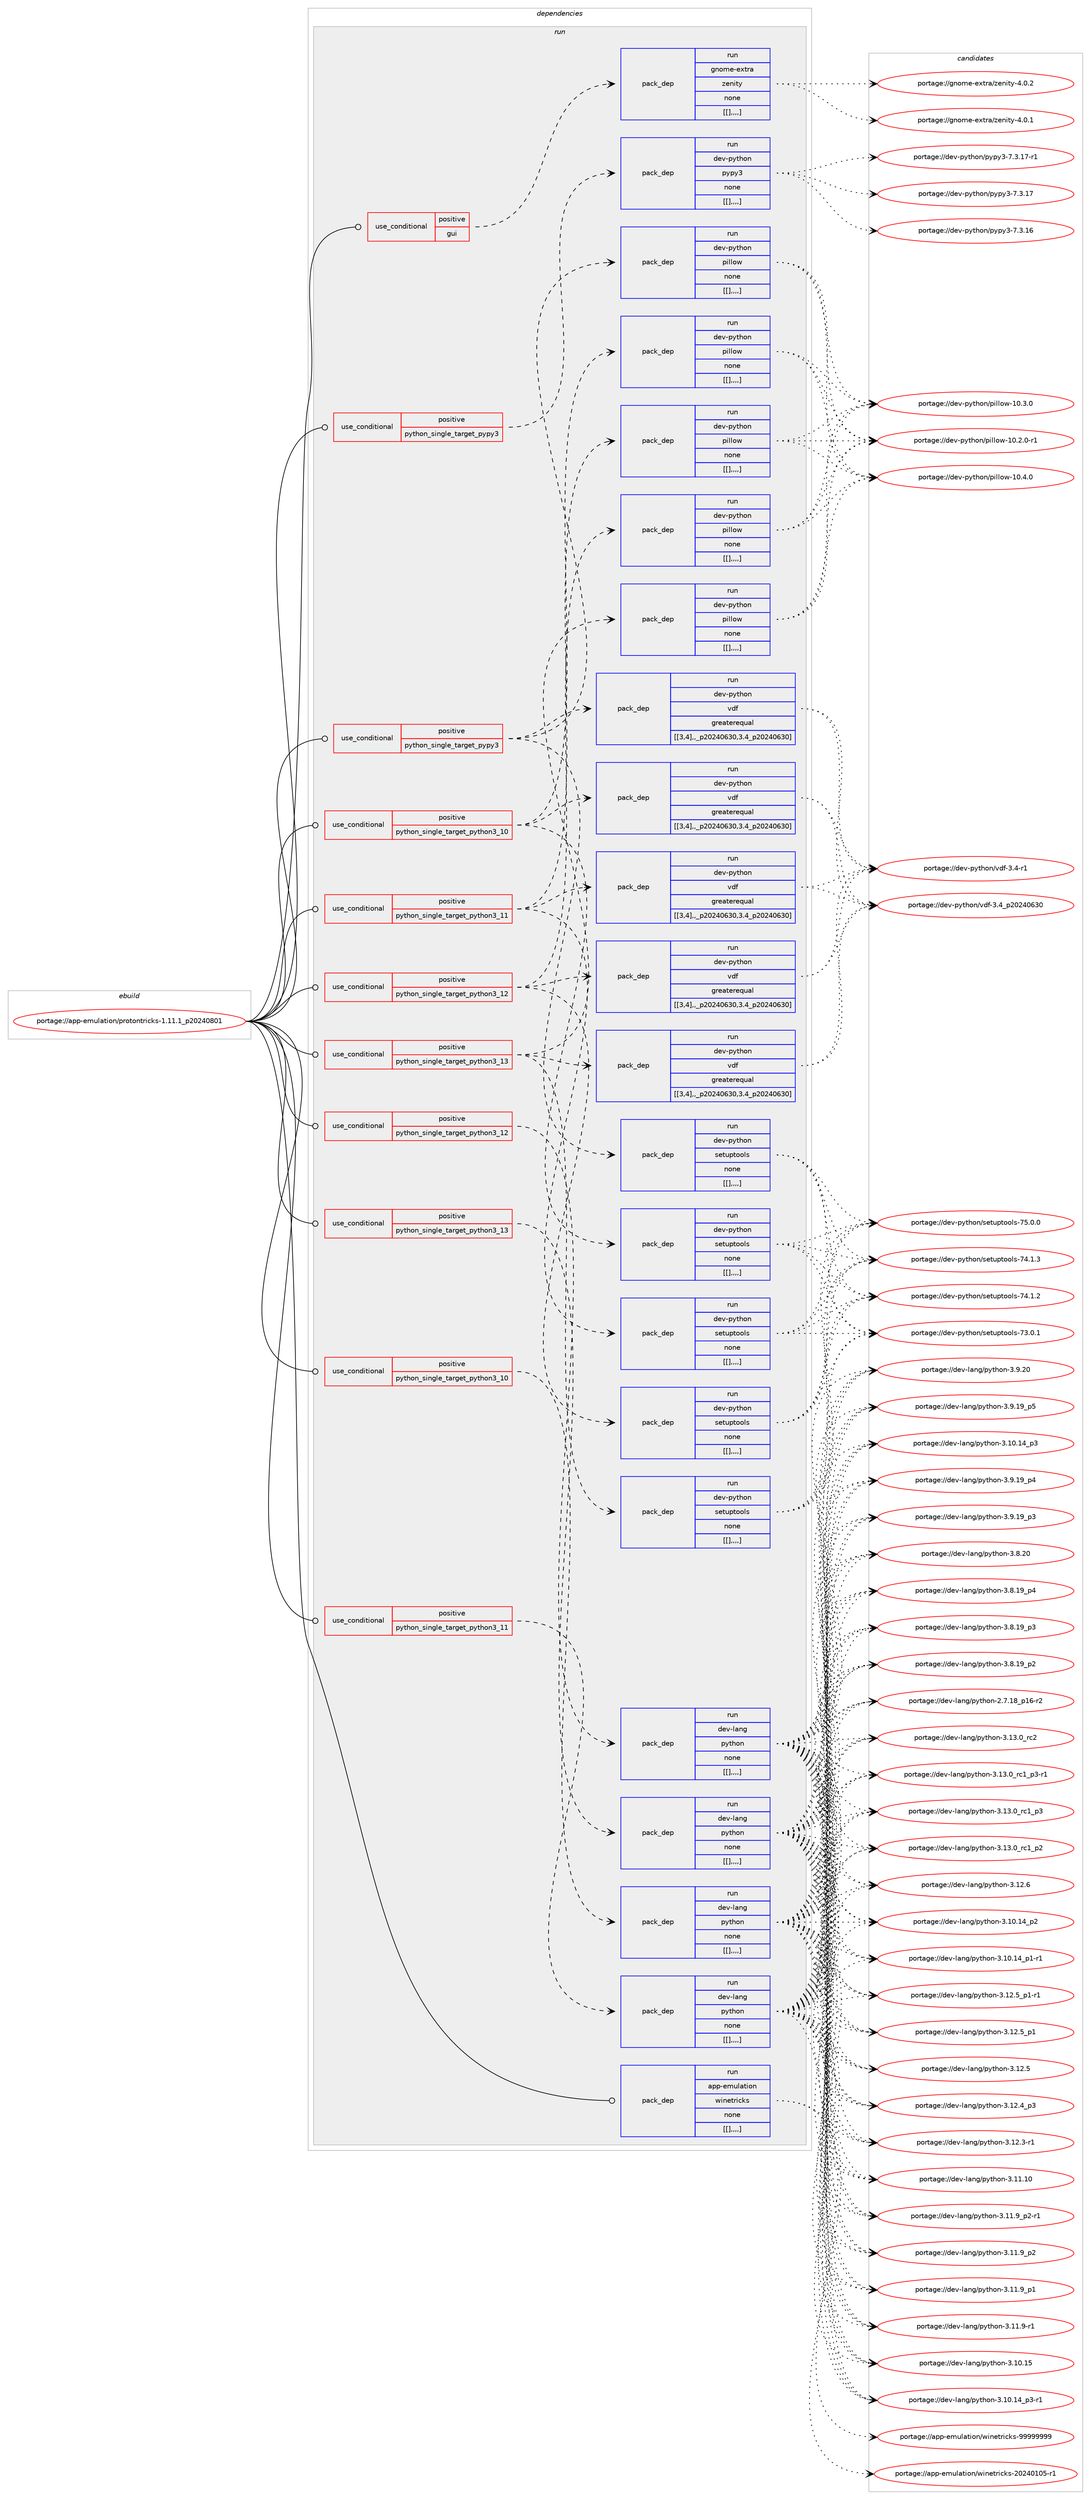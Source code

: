 digraph prolog {

# *************
# Graph options
# *************

newrank=true;
concentrate=true;
compound=true;
graph [rankdir=LR,fontname=Helvetica,fontsize=10,ranksep=1.5];#, ranksep=2.5, nodesep=0.2];
edge  [arrowhead=vee];
node  [fontname=Helvetica,fontsize=10];

# **********
# The ebuild
# **********

subgraph cluster_leftcol {
color=gray;
label=<<i>ebuild</i>>;
id [label="portage://app-emulation/protontricks-1.11.1_p20240801", color=red, width=4, href="../app-emulation/protontricks-1.11.1_p20240801.svg"];
}

# ****************
# The dependencies
# ****************

subgraph cluster_midcol {
color=gray;
label=<<i>dependencies</i>>;
subgraph cluster_compile {
fillcolor="#eeeeee";
style=filled;
label=<<i>compile</i>>;
}
subgraph cluster_compileandrun {
fillcolor="#eeeeee";
style=filled;
label=<<i>compile and run</i>>;
}
subgraph cluster_run {
fillcolor="#eeeeee";
style=filled;
label=<<i>run</i>>;
subgraph cond7415 {
dependency27320 [label=<<TABLE BORDER="0" CELLBORDER="1" CELLSPACING="0" CELLPADDING="4"><TR><TD ROWSPAN="3" CELLPADDING="10">use_conditional</TD></TR><TR><TD>positive</TD></TR><TR><TD>gui</TD></TR></TABLE>>, shape=none, color=red];
subgraph pack19699 {
dependency27321 [label=<<TABLE BORDER="0" CELLBORDER="1" CELLSPACING="0" CELLPADDING="4" WIDTH="220"><TR><TD ROWSPAN="6" CELLPADDING="30">pack_dep</TD></TR><TR><TD WIDTH="110">run</TD></TR><TR><TD>gnome-extra</TD></TR><TR><TD>zenity</TD></TR><TR><TD>none</TD></TR><TR><TD>[[],,,,]</TD></TR></TABLE>>, shape=none, color=blue];
}
dependency27320:e -> dependency27321:w [weight=20,style="dashed",arrowhead="vee"];
}
id:e -> dependency27320:w [weight=20,style="solid",arrowhead="odot"];
subgraph cond7416 {
dependency27322 [label=<<TABLE BORDER="0" CELLBORDER="1" CELLSPACING="0" CELLPADDING="4"><TR><TD ROWSPAN="3" CELLPADDING="10">use_conditional</TD></TR><TR><TD>positive</TD></TR><TR><TD>python_single_target_pypy3</TD></TR></TABLE>>, shape=none, color=red];
subgraph pack19700 {
dependency27323 [label=<<TABLE BORDER="0" CELLBORDER="1" CELLSPACING="0" CELLPADDING="4" WIDTH="220"><TR><TD ROWSPAN="6" CELLPADDING="30">pack_dep</TD></TR><TR><TD WIDTH="110">run</TD></TR><TR><TD>dev-python</TD></TR><TR><TD>pillow</TD></TR><TR><TD>none</TD></TR><TR><TD>[[],,,,]</TD></TR></TABLE>>, shape=none, color=blue];
}
dependency27322:e -> dependency27323:w [weight=20,style="dashed",arrowhead="vee"];
subgraph pack19701 {
dependency27324 [label=<<TABLE BORDER="0" CELLBORDER="1" CELLSPACING="0" CELLPADDING="4" WIDTH="220"><TR><TD ROWSPAN="6" CELLPADDING="30">pack_dep</TD></TR><TR><TD WIDTH="110">run</TD></TR><TR><TD>dev-python</TD></TR><TR><TD>setuptools</TD></TR><TR><TD>none</TD></TR><TR><TD>[[],,,,]</TD></TR></TABLE>>, shape=none, color=blue];
}
dependency27322:e -> dependency27324:w [weight=20,style="dashed",arrowhead="vee"];
subgraph pack19702 {
dependency27325 [label=<<TABLE BORDER="0" CELLBORDER="1" CELLSPACING="0" CELLPADDING="4" WIDTH="220"><TR><TD ROWSPAN="6" CELLPADDING="30">pack_dep</TD></TR><TR><TD WIDTH="110">run</TD></TR><TR><TD>dev-python</TD></TR><TR><TD>vdf</TD></TR><TR><TD>greaterequal</TD></TR><TR><TD>[[3,4],,_p20240630,3.4_p20240630]</TD></TR></TABLE>>, shape=none, color=blue];
}
dependency27322:e -> dependency27325:w [weight=20,style="dashed",arrowhead="vee"];
}
id:e -> dependency27322:w [weight=20,style="solid",arrowhead="odot"];
subgraph cond7417 {
dependency27326 [label=<<TABLE BORDER="0" CELLBORDER="1" CELLSPACING="0" CELLPADDING="4"><TR><TD ROWSPAN="3" CELLPADDING="10">use_conditional</TD></TR><TR><TD>positive</TD></TR><TR><TD>python_single_target_pypy3</TD></TR></TABLE>>, shape=none, color=red];
subgraph pack19703 {
dependency27327 [label=<<TABLE BORDER="0" CELLBORDER="1" CELLSPACING="0" CELLPADDING="4" WIDTH="220"><TR><TD ROWSPAN="6" CELLPADDING="30">pack_dep</TD></TR><TR><TD WIDTH="110">run</TD></TR><TR><TD>dev-python</TD></TR><TR><TD>pypy3</TD></TR><TR><TD>none</TD></TR><TR><TD>[[],,,,]</TD></TR></TABLE>>, shape=none, color=blue];
}
dependency27326:e -> dependency27327:w [weight=20,style="dashed",arrowhead="vee"];
}
id:e -> dependency27326:w [weight=20,style="solid",arrowhead="odot"];
subgraph cond7418 {
dependency27328 [label=<<TABLE BORDER="0" CELLBORDER="1" CELLSPACING="0" CELLPADDING="4"><TR><TD ROWSPAN="3" CELLPADDING="10">use_conditional</TD></TR><TR><TD>positive</TD></TR><TR><TD>python_single_target_python3_10</TD></TR></TABLE>>, shape=none, color=red];
subgraph pack19704 {
dependency27329 [label=<<TABLE BORDER="0" CELLBORDER="1" CELLSPACING="0" CELLPADDING="4" WIDTH="220"><TR><TD ROWSPAN="6" CELLPADDING="30">pack_dep</TD></TR><TR><TD WIDTH="110">run</TD></TR><TR><TD>dev-lang</TD></TR><TR><TD>python</TD></TR><TR><TD>none</TD></TR><TR><TD>[[],,,,]</TD></TR></TABLE>>, shape=none, color=blue];
}
dependency27328:e -> dependency27329:w [weight=20,style="dashed",arrowhead="vee"];
}
id:e -> dependency27328:w [weight=20,style="solid",arrowhead="odot"];
subgraph cond7419 {
dependency27330 [label=<<TABLE BORDER="0" CELLBORDER="1" CELLSPACING="0" CELLPADDING="4"><TR><TD ROWSPAN="3" CELLPADDING="10">use_conditional</TD></TR><TR><TD>positive</TD></TR><TR><TD>python_single_target_python3_10</TD></TR></TABLE>>, shape=none, color=red];
subgraph pack19705 {
dependency27331 [label=<<TABLE BORDER="0" CELLBORDER="1" CELLSPACING="0" CELLPADDING="4" WIDTH="220"><TR><TD ROWSPAN="6" CELLPADDING="30">pack_dep</TD></TR><TR><TD WIDTH="110">run</TD></TR><TR><TD>dev-python</TD></TR><TR><TD>pillow</TD></TR><TR><TD>none</TD></TR><TR><TD>[[],,,,]</TD></TR></TABLE>>, shape=none, color=blue];
}
dependency27330:e -> dependency27331:w [weight=20,style="dashed",arrowhead="vee"];
subgraph pack19706 {
dependency27332 [label=<<TABLE BORDER="0" CELLBORDER="1" CELLSPACING="0" CELLPADDING="4" WIDTH="220"><TR><TD ROWSPAN="6" CELLPADDING="30">pack_dep</TD></TR><TR><TD WIDTH="110">run</TD></TR><TR><TD>dev-python</TD></TR><TR><TD>setuptools</TD></TR><TR><TD>none</TD></TR><TR><TD>[[],,,,]</TD></TR></TABLE>>, shape=none, color=blue];
}
dependency27330:e -> dependency27332:w [weight=20,style="dashed",arrowhead="vee"];
subgraph pack19707 {
dependency27333 [label=<<TABLE BORDER="0" CELLBORDER="1" CELLSPACING="0" CELLPADDING="4" WIDTH="220"><TR><TD ROWSPAN="6" CELLPADDING="30">pack_dep</TD></TR><TR><TD WIDTH="110">run</TD></TR><TR><TD>dev-python</TD></TR><TR><TD>vdf</TD></TR><TR><TD>greaterequal</TD></TR><TR><TD>[[3,4],,_p20240630,3.4_p20240630]</TD></TR></TABLE>>, shape=none, color=blue];
}
dependency27330:e -> dependency27333:w [weight=20,style="dashed",arrowhead="vee"];
}
id:e -> dependency27330:w [weight=20,style="solid",arrowhead="odot"];
subgraph cond7420 {
dependency27334 [label=<<TABLE BORDER="0" CELLBORDER="1" CELLSPACING="0" CELLPADDING="4"><TR><TD ROWSPAN="3" CELLPADDING="10">use_conditional</TD></TR><TR><TD>positive</TD></TR><TR><TD>python_single_target_python3_11</TD></TR></TABLE>>, shape=none, color=red];
subgraph pack19708 {
dependency27335 [label=<<TABLE BORDER="0" CELLBORDER="1" CELLSPACING="0" CELLPADDING="4" WIDTH="220"><TR><TD ROWSPAN="6" CELLPADDING="30">pack_dep</TD></TR><TR><TD WIDTH="110">run</TD></TR><TR><TD>dev-lang</TD></TR><TR><TD>python</TD></TR><TR><TD>none</TD></TR><TR><TD>[[],,,,]</TD></TR></TABLE>>, shape=none, color=blue];
}
dependency27334:e -> dependency27335:w [weight=20,style="dashed",arrowhead="vee"];
}
id:e -> dependency27334:w [weight=20,style="solid",arrowhead="odot"];
subgraph cond7421 {
dependency27336 [label=<<TABLE BORDER="0" CELLBORDER="1" CELLSPACING="0" CELLPADDING="4"><TR><TD ROWSPAN="3" CELLPADDING="10">use_conditional</TD></TR><TR><TD>positive</TD></TR><TR><TD>python_single_target_python3_11</TD></TR></TABLE>>, shape=none, color=red];
subgraph pack19709 {
dependency27337 [label=<<TABLE BORDER="0" CELLBORDER="1" CELLSPACING="0" CELLPADDING="4" WIDTH="220"><TR><TD ROWSPAN="6" CELLPADDING="30">pack_dep</TD></TR><TR><TD WIDTH="110">run</TD></TR><TR><TD>dev-python</TD></TR><TR><TD>pillow</TD></TR><TR><TD>none</TD></TR><TR><TD>[[],,,,]</TD></TR></TABLE>>, shape=none, color=blue];
}
dependency27336:e -> dependency27337:w [weight=20,style="dashed",arrowhead="vee"];
subgraph pack19710 {
dependency27338 [label=<<TABLE BORDER="0" CELLBORDER="1" CELLSPACING="0" CELLPADDING="4" WIDTH="220"><TR><TD ROWSPAN="6" CELLPADDING="30">pack_dep</TD></TR><TR><TD WIDTH="110">run</TD></TR><TR><TD>dev-python</TD></TR><TR><TD>setuptools</TD></TR><TR><TD>none</TD></TR><TR><TD>[[],,,,]</TD></TR></TABLE>>, shape=none, color=blue];
}
dependency27336:e -> dependency27338:w [weight=20,style="dashed",arrowhead="vee"];
subgraph pack19711 {
dependency27339 [label=<<TABLE BORDER="0" CELLBORDER="1" CELLSPACING="0" CELLPADDING="4" WIDTH="220"><TR><TD ROWSPAN="6" CELLPADDING="30">pack_dep</TD></TR><TR><TD WIDTH="110">run</TD></TR><TR><TD>dev-python</TD></TR><TR><TD>vdf</TD></TR><TR><TD>greaterequal</TD></TR><TR><TD>[[3,4],,_p20240630,3.4_p20240630]</TD></TR></TABLE>>, shape=none, color=blue];
}
dependency27336:e -> dependency27339:w [weight=20,style="dashed",arrowhead="vee"];
}
id:e -> dependency27336:w [weight=20,style="solid",arrowhead="odot"];
subgraph cond7422 {
dependency27340 [label=<<TABLE BORDER="0" CELLBORDER="1" CELLSPACING="0" CELLPADDING="4"><TR><TD ROWSPAN="3" CELLPADDING="10">use_conditional</TD></TR><TR><TD>positive</TD></TR><TR><TD>python_single_target_python3_12</TD></TR></TABLE>>, shape=none, color=red];
subgraph pack19712 {
dependency27341 [label=<<TABLE BORDER="0" CELLBORDER="1" CELLSPACING="0" CELLPADDING="4" WIDTH="220"><TR><TD ROWSPAN="6" CELLPADDING="30">pack_dep</TD></TR><TR><TD WIDTH="110">run</TD></TR><TR><TD>dev-lang</TD></TR><TR><TD>python</TD></TR><TR><TD>none</TD></TR><TR><TD>[[],,,,]</TD></TR></TABLE>>, shape=none, color=blue];
}
dependency27340:e -> dependency27341:w [weight=20,style="dashed",arrowhead="vee"];
}
id:e -> dependency27340:w [weight=20,style="solid",arrowhead="odot"];
subgraph cond7423 {
dependency27342 [label=<<TABLE BORDER="0" CELLBORDER="1" CELLSPACING="0" CELLPADDING="4"><TR><TD ROWSPAN="3" CELLPADDING="10">use_conditional</TD></TR><TR><TD>positive</TD></TR><TR><TD>python_single_target_python3_12</TD></TR></TABLE>>, shape=none, color=red];
subgraph pack19713 {
dependency27343 [label=<<TABLE BORDER="0" CELLBORDER="1" CELLSPACING="0" CELLPADDING="4" WIDTH="220"><TR><TD ROWSPAN="6" CELLPADDING="30">pack_dep</TD></TR><TR><TD WIDTH="110">run</TD></TR><TR><TD>dev-python</TD></TR><TR><TD>pillow</TD></TR><TR><TD>none</TD></TR><TR><TD>[[],,,,]</TD></TR></TABLE>>, shape=none, color=blue];
}
dependency27342:e -> dependency27343:w [weight=20,style="dashed",arrowhead="vee"];
subgraph pack19714 {
dependency27344 [label=<<TABLE BORDER="0" CELLBORDER="1" CELLSPACING="0" CELLPADDING="4" WIDTH="220"><TR><TD ROWSPAN="6" CELLPADDING="30">pack_dep</TD></TR><TR><TD WIDTH="110">run</TD></TR><TR><TD>dev-python</TD></TR><TR><TD>setuptools</TD></TR><TR><TD>none</TD></TR><TR><TD>[[],,,,]</TD></TR></TABLE>>, shape=none, color=blue];
}
dependency27342:e -> dependency27344:w [weight=20,style="dashed",arrowhead="vee"];
subgraph pack19715 {
dependency27345 [label=<<TABLE BORDER="0" CELLBORDER="1" CELLSPACING="0" CELLPADDING="4" WIDTH="220"><TR><TD ROWSPAN="6" CELLPADDING="30">pack_dep</TD></TR><TR><TD WIDTH="110">run</TD></TR><TR><TD>dev-python</TD></TR><TR><TD>vdf</TD></TR><TR><TD>greaterequal</TD></TR><TR><TD>[[3,4],,_p20240630,3.4_p20240630]</TD></TR></TABLE>>, shape=none, color=blue];
}
dependency27342:e -> dependency27345:w [weight=20,style="dashed",arrowhead="vee"];
}
id:e -> dependency27342:w [weight=20,style="solid",arrowhead="odot"];
subgraph cond7424 {
dependency27346 [label=<<TABLE BORDER="0" CELLBORDER="1" CELLSPACING="0" CELLPADDING="4"><TR><TD ROWSPAN="3" CELLPADDING="10">use_conditional</TD></TR><TR><TD>positive</TD></TR><TR><TD>python_single_target_python3_13</TD></TR></TABLE>>, shape=none, color=red];
subgraph pack19716 {
dependency27347 [label=<<TABLE BORDER="0" CELLBORDER="1" CELLSPACING="0" CELLPADDING="4" WIDTH="220"><TR><TD ROWSPAN="6" CELLPADDING="30">pack_dep</TD></TR><TR><TD WIDTH="110">run</TD></TR><TR><TD>dev-lang</TD></TR><TR><TD>python</TD></TR><TR><TD>none</TD></TR><TR><TD>[[],,,,]</TD></TR></TABLE>>, shape=none, color=blue];
}
dependency27346:e -> dependency27347:w [weight=20,style="dashed",arrowhead="vee"];
}
id:e -> dependency27346:w [weight=20,style="solid",arrowhead="odot"];
subgraph cond7425 {
dependency27348 [label=<<TABLE BORDER="0" CELLBORDER="1" CELLSPACING="0" CELLPADDING="4"><TR><TD ROWSPAN="3" CELLPADDING="10">use_conditional</TD></TR><TR><TD>positive</TD></TR><TR><TD>python_single_target_python3_13</TD></TR></TABLE>>, shape=none, color=red];
subgraph pack19717 {
dependency27349 [label=<<TABLE BORDER="0" CELLBORDER="1" CELLSPACING="0" CELLPADDING="4" WIDTH="220"><TR><TD ROWSPAN="6" CELLPADDING="30">pack_dep</TD></TR><TR><TD WIDTH="110">run</TD></TR><TR><TD>dev-python</TD></TR><TR><TD>pillow</TD></TR><TR><TD>none</TD></TR><TR><TD>[[],,,,]</TD></TR></TABLE>>, shape=none, color=blue];
}
dependency27348:e -> dependency27349:w [weight=20,style="dashed",arrowhead="vee"];
subgraph pack19718 {
dependency27350 [label=<<TABLE BORDER="0" CELLBORDER="1" CELLSPACING="0" CELLPADDING="4" WIDTH="220"><TR><TD ROWSPAN="6" CELLPADDING="30">pack_dep</TD></TR><TR><TD WIDTH="110">run</TD></TR><TR><TD>dev-python</TD></TR><TR><TD>setuptools</TD></TR><TR><TD>none</TD></TR><TR><TD>[[],,,,]</TD></TR></TABLE>>, shape=none, color=blue];
}
dependency27348:e -> dependency27350:w [weight=20,style="dashed",arrowhead="vee"];
subgraph pack19719 {
dependency27351 [label=<<TABLE BORDER="0" CELLBORDER="1" CELLSPACING="0" CELLPADDING="4" WIDTH="220"><TR><TD ROWSPAN="6" CELLPADDING="30">pack_dep</TD></TR><TR><TD WIDTH="110">run</TD></TR><TR><TD>dev-python</TD></TR><TR><TD>vdf</TD></TR><TR><TD>greaterequal</TD></TR><TR><TD>[[3,4],,_p20240630,3.4_p20240630]</TD></TR></TABLE>>, shape=none, color=blue];
}
dependency27348:e -> dependency27351:w [weight=20,style="dashed",arrowhead="vee"];
}
id:e -> dependency27348:w [weight=20,style="solid",arrowhead="odot"];
subgraph pack19720 {
dependency27352 [label=<<TABLE BORDER="0" CELLBORDER="1" CELLSPACING="0" CELLPADDING="4" WIDTH="220"><TR><TD ROWSPAN="6" CELLPADDING="30">pack_dep</TD></TR><TR><TD WIDTH="110">run</TD></TR><TR><TD>app-emulation</TD></TR><TR><TD>winetricks</TD></TR><TR><TD>none</TD></TR><TR><TD>[[],,,,]</TD></TR></TABLE>>, shape=none, color=blue];
}
id:e -> dependency27352:w [weight=20,style="solid",arrowhead="odot"];
}
}

# **************
# The candidates
# **************

subgraph cluster_choices {
rank=same;
color=gray;
label=<<i>candidates</i>>;

subgraph choice19699 {
color=black;
nodesep=1;
choice103110111109101451011201161149747122101110105116121455246484650 [label="portage://gnome-extra/zenity-4.0.2", color=red, width=4,href="../gnome-extra/zenity-4.0.2.svg"];
choice103110111109101451011201161149747122101110105116121455246484649 [label="portage://gnome-extra/zenity-4.0.1", color=red, width=4,href="../gnome-extra/zenity-4.0.1.svg"];
dependency27321:e -> choice103110111109101451011201161149747122101110105116121455246484650:w [style=dotted,weight="100"];
dependency27321:e -> choice103110111109101451011201161149747122101110105116121455246484649:w [style=dotted,weight="100"];
}
subgraph choice19700 {
color=black;
nodesep=1;
choice100101118451121211161041111104711210510810811111945494846524648 [label="portage://dev-python/pillow-10.4.0", color=red, width=4,href="../dev-python/pillow-10.4.0.svg"];
choice100101118451121211161041111104711210510810811111945494846514648 [label="portage://dev-python/pillow-10.3.0", color=red, width=4,href="../dev-python/pillow-10.3.0.svg"];
choice1001011184511212111610411111047112105108108111119454948465046484511449 [label="portage://dev-python/pillow-10.2.0-r1", color=red, width=4,href="../dev-python/pillow-10.2.0-r1.svg"];
dependency27323:e -> choice100101118451121211161041111104711210510810811111945494846524648:w [style=dotted,weight="100"];
dependency27323:e -> choice100101118451121211161041111104711210510810811111945494846514648:w [style=dotted,weight="100"];
dependency27323:e -> choice1001011184511212111610411111047112105108108111119454948465046484511449:w [style=dotted,weight="100"];
}
subgraph choice19701 {
color=black;
nodesep=1;
choice100101118451121211161041111104711510111611711211611111110811545555346484648 [label="portage://dev-python/setuptools-75.0.0", color=red, width=4,href="../dev-python/setuptools-75.0.0.svg"];
choice100101118451121211161041111104711510111611711211611111110811545555246494651 [label="portage://dev-python/setuptools-74.1.3", color=red, width=4,href="../dev-python/setuptools-74.1.3.svg"];
choice100101118451121211161041111104711510111611711211611111110811545555246494650 [label="portage://dev-python/setuptools-74.1.2", color=red, width=4,href="../dev-python/setuptools-74.1.2.svg"];
choice100101118451121211161041111104711510111611711211611111110811545555146484649 [label="portage://dev-python/setuptools-73.0.1", color=red, width=4,href="../dev-python/setuptools-73.0.1.svg"];
dependency27324:e -> choice100101118451121211161041111104711510111611711211611111110811545555346484648:w [style=dotted,weight="100"];
dependency27324:e -> choice100101118451121211161041111104711510111611711211611111110811545555246494651:w [style=dotted,weight="100"];
dependency27324:e -> choice100101118451121211161041111104711510111611711211611111110811545555246494650:w [style=dotted,weight="100"];
dependency27324:e -> choice100101118451121211161041111104711510111611711211611111110811545555146484649:w [style=dotted,weight="100"];
}
subgraph choice19702 {
color=black;
nodesep=1;
choice100101118451121211161041111104711810010245514652951125048505248545148 [label="portage://dev-python/vdf-3.4_p20240630", color=red, width=4,href="../dev-python/vdf-3.4_p20240630.svg"];
choice1001011184511212111610411111047118100102455146524511449 [label="portage://dev-python/vdf-3.4-r1", color=red, width=4,href="../dev-python/vdf-3.4-r1.svg"];
dependency27325:e -> choice100101118451121211161041111104711810010245514652951125048505248545148:w [style=dotted,weight="100"];
dependency27325:e -> choice1001011184511212111610411111047118100102455146524511449:w [style=dotted,weight="100"];
}
subgraph choice19703 {
color=black;
nodesep=1;
choice100101118451121211161041111104711212111212151455546514649554511449 [label="portage://dev-python/pypy3-7.3.17-r1", color=red, width=4,href="../dev-python/pypy3-7.3.17-r1.svg"];
choice10010111845112121116104111110471121211121215145554651464955 [label="portage://dev-python/pypy3-7.3.17", color=red, width=4,href="../dev-python/pypy3-7.3.17.svg"];
choice10010111845112121116104111110471121211121215145554651464954 [label="portage://dev-python/pypy3-7.3.16", color=red, width=4,href="../dev-python/pypy3-7.3.16.svg"];
dependency27327:e -> choice100101118451121211161041111104711212111212151455546514649554511449:w [style=dotted,weight="100"];
dependency27327:e -> choice10010111845112121116104111110471121211121215145554651464955:w [style=dotted,weight="100"];
dependency27327:e -> choice10010111845112121116104111110471121211121215145554651464954:w [style=dotted,weight="100"];
}
subgraph choice19704 {
color=black;
nodesep=1;
choice10010111845108971101034711212111610411111045514649514648951149950 [label="portage://dev-lang/python-3.13.0_rc2", color=red, width=4,href="../dev-lang/python-3.13.0_rc2.svg"];
choice1001011184510897110103471121211161041111104551464951464895114994995112514511449 [label="portage://dev-lang/python-3.13.0_rc1_p3-r1", color=red, width=4,href="../dev-lang/python-3.13.0_rc1_p3-r1.svg"];
choice100101118451089711010347112121116104111110455146495146489511499499511251 [label="portage://dev-lang/python-3.13.0_rc1_p3", color=red, width=4,href="../dev-lang/python-3.13.0_rc1_p3.svg"];
choice100101118451089711010347112121116104111110455146495146489511499499511250 [label="portage://dev-lang/python-3.13.0_rc1_p2", color=red, width=4,href="../dev-lang/python-3.13.0_rc1_p2.svg"];
choice10010111845108971101034711212111610411111045514649504654 [label="portage://dev-lang/python-3.12.6", color=red, width=4,href="../dev-lang/python-3.12.6.svg"];
choice1001011184510897110103471121211161041111104551464950465395112494511449 [label="portage://dev-lang/python-3.12.5_p1-r1", color=red, width=4,href="../dev-lang/python-3.12.5_p1-r1.svg"];
choice100101118451089711010347112121116104111110455146495046539511249 [label="portage://dev-lang/python-3.12.5_p1", color=red, width=4,href="../dev-lang/python-3.12.5_p1.svg"];
choice10010111845108971101034711212111610411111045514649504653 [label="portage://dev-lang/python-3.12.5", color=red, width=4,href="../dev-lang/python-3.12.5.svg"];
choice100101118451089711010347112121116104111110455146495046529511251 [label="portage://dev-lang/python-3.12.4_p3", color=red, width=4,href="../dev-lang/python-3.12.4_p3.svg"];
choice100101118451089711010347112121116104111110455146495046514511449 [label="portage://dev-lang/python-3.12.3-r1", color=red, width=4,href="../dev-lang/python-3.12.3-r1.svg"];
choice1001011184510897110103471121211161041111104551464949464948 [label="portage://dev-lang/python-3.11.10", color=red, width=4,href="../dev-lang/python-3.11.10.svg"];
choice1001011184510897110103471121211161041111104551464949465795112504511449 [label="portage://dev-lang/python-3.11.9_p2-r1", color=red, width=4,href="../dev-lang/python-3.11.9_p2-r1.svg"];
choice100101118451089711010347112121116104111110455146494946579511250 [label="portage://dev-lang/python-3.11.9_p2", color=red, width=4,href="../dev-lang/python-3.11.9_p2.svg"];
choice100101118451089711010347112121116104111110455146494946579511249 [label="portage://dev-lang/python-3.11.9_p1", color=red, width=4,href="../dev-lang/python-3.11.9_p1.svg"];
choice100101118451089711010347112121116104111110455146494946574511449 [label="portage://dev-lang/python-3.11.9-r1", color=red, width=4,href="../dev-lang/python-3.11.9-r1.svg"];
choice1001011184510897110103471121211161041111104551464948464953 [label="portage://dev-lang/python-3.10.15", color=red, width=4,href="../dev-lang/python-3.10.15.svg"];
choice100101118451089711010347112121116104111110455146494846495295112514511449 [label="portage://dev-lang/python-3.10.14_p3-r1", color=red, width=4,href="../dev-lang/python-3.10.14_p3-r1.svg"];
choice10010111845108971101034711212111610411111045514649484649529511251 [label="portage://dev-lang/python-3.10.14_p3", color=red, width=4,href="../dev-lang/python-3.10.14_p3.svg"];
choice10010111845108971101034711212111610411111045514649484649529511250 [label="portage://dev-lang/python-3.10.14_p2", color=red, width=4,href="../dev-lang/python-3.10.14_p2.svg"];
choice100101118451089711010347112121116104111110455146494846495295112494511449 [label="portage://dev-lang/python-3.10.14_p1-r1", color=red, width=4,href="../dev-lang/python-3.10.14_p1-r1.svg"];
choice10010111845108971101034711212111610411111045514657465048 [label="portage://dev-lang/python-3.9.20", color=red, width=4,href="../dev-lang/python-3.9.20.svg"];
choice100101118451089711010347112121116104111110455146574649579511253 [label="portage://dev-lang/python-3.9.19_p5", color=red, width=4,href="../dev-lang/python-3.9.19_p5.svg"];
choice100101118451089711010347112121116104111110455146574649579511252 [label="portage://dev-lang/python-3.9.19_p4", color=red, width=4,href="../dev-lang/python-3.9.19_p4.svg"];
choice100101118451089711010347112121116104111110455146574649579511251 [label="portage://dev-lang/python-3.9.19_p3", color=red, width=4,href="../dev-lang/python-3.9.19_p3.svg"];
choice10010111845108971101034711212111610411111045514656465048 [label="portage://dev-lang/python-3.8.20", color=red, width=4,href="../dev-lang/python-3.8.20.svg"];
choice100101118451089711010347112121116104111110455146564649579511252 [label="portage://dev-lang/python-3.8.19_p4", color=red, width=4,href="../dev-lang/python-3.8.19_p4.svg"];
choice100101118451089711010347112121116104111110455146564649579511251 [label="portage://dev-lang/python-3.8.19_p3", color=red, width=4,href="../dev-lang/python-3.8.19_p3.svg"];
choice100101118451089711010347112121116104111110455146564649579511250 [label="portage://dev-lang/python-3.8.19_p2", color=red, width=4,href="../dev-lang/python-3.8.19_p2.svg"];
choice100101118451089711010347112121116104111110455046554649569511249544511450 [label="portage://dev-lang/python-2.7.18_p16-r2", color=red, width=4,href="../dev-lang/python-2.7.18_p16-r2.svg"];
dependency27329:e -> choice10010111845108971101034711212111610411111045514649514648951149950:w [style=dotted,weight="100"];
dependency27329:e -> choice1001011184510897110103471121211161041111104551464951464895114994995112514511449:w [style=dotted,weight="100"];
dependency27329:e -> choice100101118451089711010347112121116104111110455146495146489511499499511251:w [style=dotted,weight="100"];
dependency27329:e -> choice100101118451089711010347112121116104111110455146495146489511499499511250:w [style=dotted,weight="100"];
dependency27329:e -> choice10010111845108971101034711212111610411111045514649504654:w [style=dotted,weight="100"];
dependency27329:e -> choice1001011184510897110103471121211161041111104551464950465395112494511449:w [style=dotted,weight="100"];
dependency27329:e -> choice100101118451089711010347112121116104111110455146495046539511249:w [style=dotted,weight="100"];
dependency27329:e -> choice10010111845108971101034711212111610411111045514649504653:w [style=dotted,weight="100"];
dependency27329:e -> choice100101118451089711010347112121116104111110455146495046529511251:w [style=dotted,weight="100"];
dependency27329:e -> choice100101118451089711010347112121116104111110455146495046514511449:w [style=dotted,weight="100"];
dependency27329:e -> choice1001011184510897110103471121211161041111104551464949464948:w [style=dotted,weight="100"];
dependency27329:e -> choice1001011184510897110103471121211161041111104551464949465795112504511449:w [style=dotted,weight="100"];
dependency27329:e -> choice100101118451089711010347112121116104111110455146494946579511250:w [style=dotted,weight="100"];
dependency27329:e -> choice100101118451089711010347112121116104111110455146494946579511249:w [style=dotted,weight="100"];
dependency27329:e -> choice100101118451089711010347112121116104111110455146494946574511449:w [style=dotted,weight="100"];
dependency27329:e -> choice1001011184510897110103471121211161041111104551464948464953:w [style=dotted,weight="100"];
dependency27329:e -> choice100101118451089711010347112121116104111110455146494846495295112514511449:w [style=dotted,weight="100"];
dependency27329:e -> choice10010111845108971101034711212111610411111045514649484649529511251:w [style=dotted,weight="100"];
dependency27329:e -> choice10010111845108971101034711212111610411111045514649484649529511250:w [style=dotted,weight="100"];
dependency27329:e -> choice100101118451089711010347112121116104111110455146494846495295112494511449:w [style=dotted,weight="100"];
dependency27329:e -> choice10010111845108971101034711212111610411111045514657465048:w [style=dotted,weight="100"];
dependency27329:e -> choice100101118451089711010347112121116104111110455146574649579511253:w [style=dotted,weight="100"];
dependency27329:e -> choice100101118451089711010347112121116104111110455146574649579511252:w [style=dotted,weight="100"];
dependency27329:e -> choice100101118451089711010347112121116104111110455146574649579511251:w [style=dotted,weight="100"];
dependency27329:e -> choice10010111845108971101034711212111610411111045514656465048:w [style=dotted,weight="100"];
dependency27329:e -> choice100101118451089711010347112121116104111110455146564649579511252:w [style=dotted,weight="100"];
dependency27329:e -> choice100101118451089711010347112121116104111110455146564649579511251:w [style=dotted,weight="100"];
dependency27329:e -> choice100101118451089711010347112121116104111110455146564649579511250:w [style=dotted,weight="100"];
dependency27329:e -> choice100101118451089711010347112121116104111110455046554649569511249544511450:w [style=dotted,weight="100"];
}
subgraph choice19705 {
color=black;
nodesep=1;
choice100101118451121211161041111104711210510810811111945494846524648 [label="portage://dev-python/pillow-10.4.0", color=red, width=4,href="../dev-python/pillow-10.4.0.svg"];
choice100101118451121211161041111104711210510810811111945494846514648 [label="portage://dev-python/pillow-10.3.0", color=red, width=4,href="../dev-python/pillow-10.3.0.svg"];
choice1001011184511212111610411111047112105108108111119454948465046484511449 [label="portage://dev-python/pillow-10.2.0-r1", color=red, width=4,href="../dev-python/pillow-10.2.0-r1.svg"];
dependency27331:e -> choice100101118451121211161041111104711210510810811111945494846524648:w [style=dotted,weight="100"];
dependency27331:e -> choice100101118451121211161041111104711210510810811111945494846514648:w [style=dotted,weight="100"];
dependency27331:e -> choice1001011184511212111610411111047112105108108111119454948465046484511449:w [style=dotted,weight="100"];
}
subgraph choice19706 {
color=black;
nodesep=1;
choice100101118451121211161041111104711510111611711211611111110811545555346484648 [label="portage://dev-python/setuptools-75.0.0", color=red, width=4,href="../dev-python/setuptools-75.0.0.svg"];
choice100101118451121211161041111104711510111611711211611111110811545555246494651 [label="portage://dev-python/setuptools-74.1.3", color=red, width=4,href="../dev-python/setuptools-74.1.3.svg"];
choice100101118451121211161041111104711510111611711211611111110811545555246494650 [label="portage://dev-python/setuptools-74.1.2", color=red, width=4,href="../dev-python/setuptools-74.1.2.svg"];
choice100101118451121211161041111104711510111611711211611111110811545555146484649 [label="portage://dev-python/setuptools-73.0.1", color=red, width=4,href="../dev-python/setuptools-73.0.1.svg"];
dependency27332:e -> choice100101118451121211161041111104711510111611711211611111110811545555346484648:w [style=dotted,weight="100"];
dependency27332:e -> choice100101118451121211161041111104711510111611711211611111110811545555246494651:w [style=dotted,weight="100"];
dependency27332:e -> choice100101118451121211161041111104711510111611711211611111110811545555246494650:w [style=dotted,weight="100"];
dependency27332:e -> choice100101118451121211161041111104711510111611711211611111110811545555146484649:w [style=dotted,weight="100"];
}
subgraph choice19707 {
color=black;
nodesep=1;
choice100101118451121211161041111104711810010245514652951125048505248545148 [label="portage://dev-python/vdf-3.4_p20240630", color=red, width=4,href="../dev-python/vdf-3.4_p20240630.svg"];
choice1001011184511212111610411111047118100102455146524511449 [label="portage://dev-python/vdf-3.4-r1", color=red, width=4,href="../dev-python/vdf-3.4-r1.svg"];
dependency27333:e -> choice100101118451121211161041111104711810010245514652951125048505248545148:w [style=dotted,weight="100"];
dependency27333:e -> choice1001011184511212111610411111047118100102455146524511449:w [style=dotted,weight="100"];
}
subgraph choice19708 {
color=black;
nodesep=1;
choice10010111845108971101034711212111610411111045514649514648951149950 [label="portage://dev-lang/python-3.13.0_rc2", color=red, width=4,href="../dev-lang/python-3.13.0_rc2.svg"];
choice1001011184510897110103471121211161041111104551464951464895114994995112514511449 [label="portage://dev-lang/python-3.13.0_rc1_p3-r1", color=red, width=4,href="../dev-lang/python-3.13.0_rc1_p3-r1.svg"];
choice100101118451089711010347112121116104111110455146495146489511499499511251 [label="portage://dev-lang/python-3.13.0_rc1_p3", color=red, width=4,href="../dev-lang/python-3.13.0_rc1_p3.svg"];
choice100101118451089711010347112121116104111110455146495146489511499499511250 [label="portage://dev-lang/python-3.13.0_rc1_p2", color=red, width=4,href="../dev-lang/python-3.13.0_rc1_p2.svg"];
choice10010111845108971101034711212111610411111045514649504654 [label="portage://dev-lang/python-3.12.6", color=red, width=4,href="../dev-lang/python-3.12.6.svg"];
choice1001011184510897110103471121211161041111104551464950465395112494511449 [label="portage://dev-lang/python-3.12.5_p1-r1", color=red, width=4,href="../dev-lang/python-3.12.5_p1-r1.svg"];
choice100101118451089711010347112121116104111110455146495046539511249 [label="portage://dev-lang/python-3.12.5_p1", color=red, width=4,href="../dev-lang/python-3.12.5_p1.svg"];
choice10010111845108971101034711212111610411111045514649504653 [label="portage://dev-lang/python-3.12.5", color=red, width=4,href="../dev-lang/python-3.12.5.svg"];
choice100101118451089711010347112121116104111110455146495046529511251 [label="portage://dev-lang/python-3.12.4_p3", color=red, width=4,href="../dev-lang/python-3.12.4_p3.svg"];
choice100101118451089711010347112121116104111110455146495046514511449 [label="portage://dev-lang/python-3.12.3-r1", color=red, width=4,href="../dev-lang/python-3.12.3-r1.svg"];
choice1001011184510897110103471121211161041111104551464949464948 [label="portage://dev-lang/python-3.11.10", color=red, width=4,href="../dev-lang/python-3.11.10.svg"];
choice1001011184510897110103471121211161041111104551464949465795112504511449 [label="portage://dev-lang/python-3.11.9_p2-r1", color=red, width=4,href="../dev-lang/python-3.11.9_p2-r1.svg"];
choice100101118451089711010347112121116104111110455146494946579511250 [label="portage://dev-lang/python-3.11.9_p2", color=red, width=4,href="../dev-lang/python-3.11.9_p2.svg"];
choice100101118451089711010347112121116104111110455146494946579511249 [label="portage://dev-lang/python-3.11.9_p1", color=red, width=4,href="../dev-lang/python-3.11.9_p1.svg"];
choice100101118451089711010347112121116104111110455146494946574511449 [label="portage://dev-lang/python-3.11.9-r1", color=red, width=4,href="../dev-lang/python-3.11.9-r1.svg"];
choice1001011184510897110103471121211161041111104551464948464953 [label="portage://dev-lang/python-3.10.15", color=red, width=4,href="../dev-lang/python-3.10.15.svg"];
choice100101118451089711010347112121116104111110455146494846495295112514511449 [label="portage://dev-lang/python-3.10.14_p3-r1", color=red, width=4,href="../dev-lang/python-3.10.14_p3-r1.svg"];
choice10010111845108971101034711212111610411111045514649484649529511251 [label="portage://dev-lang/python-3.10.14_p3", color=red, width=4,href="../dev-lang/python-3.10.14_p3.svg"];
choice10010111845108971101034711212111610411111045514649484649529511250 [label="portage://dev-lang/python-3.10.14_p2", color=red, width=4,href="../dev-lang/python-3.10.14_p2.svg"];
choice100101118451089711010347112121116104111110455146494846495295112494511449 [label="portage://dev-lang/python-3.10.14_p1-r1", color=red, width=4,href="../dev-lang/python-3.10.14_p1-r1.svg"];
choice10010111845108971101034711212111610411111045514657465048 [label="portage://dev-lang/python-3.9.20", color=red, width=4,href="../dev-lang/python-3.9.20.svg"];
choice100101118451089711010347112121116104111110455146574649579511253 [label="portage://dev-lang/python-3.9.19_p5", color=red, width=4,href="../dev-lang/python-3.9.19_p5.svg"];
choice100101118451089711010347112121116104111110455146574649579511252 [label="portage://dev-lang/python-3.9.19_p4", color=red, width=4,href="../dev-lang/python-3.9.19_p4.svg"];
choice100101118451089711010347112121116104111110455146574649579511251 [label="portage://dev-lang/python-3.9.19_p3", color=red, width=4,href="../dev-lang/python-3.9.19_p3.svg"];
choice10010111845108971101034711212111610411111045514656465048 [label="portage://dev-lang/python-3.8.20", color=red, width=4,href="../dev-lang/python-3.8.20.svg"];
choice100101118451089711010347112121116104111110455146564649579511252 [label="portage://dev-lang/python-3.8.19_p4", color=red, width=4,href="../dev-lang/python-3.8.19_p4.svg"];
choice100101118451089711010347112121116104111110455146564649579511251 [label="portage://dev-lang/python-3.8.19_p3", color=red, width=4,href="../dev-lang/python-3.8.19_p3.svg"];
choice100101118451089711010347112121116104111110455146564649579511250 [label="portage://dev-lang/python-3.8.19_p2", color=red, width=4,href="../dev-lang/python-3.8.19_p2.svg"];
choice100101118451089711010347112121116104111110455046554649569511249544511450 [label="portage://dev-lang/python-2.7.18_p16-r2", color=red, width=4,href="../dev-lang/python-2.7.18_p16-r2.svg"];
dependency27335:e -> choice10010111845108971101034711212111610411111045514649514648951149950:w [style=dotted,weight="100"];
dependency27335:e -> choice1001011184510897110103471121211161041111104551464951464895114994995112514511449:w [style=dotted,weight="100"];
dependency27335:e -> choice100101118451089711010347112121116104111110455146495146489511499499511251:w [style=dotted,weight="100"];
dependency27335:e -> choice100101118451089711010347112121116104111110455146495146489511499499511250:w [style=dotted,weight="100"];
dependency27335:e -> choice10010111845108971101034711212111610411111045514649504654:w [style=dotted,weight="100"];
dependency27335:e -> choice1001011184510897110103471121211161041111104551464950465395112494511449:w [style=dotted,weight="100"];
dependency27335:e -> choice100101118451089711010347112121116104111110455146495046539511249:w [style=dotted,weight="100"];
dependency27335:e -> choice10010111845108971101034711212111610411111045514649504653:w [style=dotted,weight="100"];
dependency27335:e -> choice100101118451089711010347112121116104111110455146495046529511251:w [style=dotted,weight="100"];
dependency27335:e -> choice100101118451089711010347112121116104111110455146495046514511449:w [style=dotted,weight="100"];
dependency27335:e -> choice1001011184510897110103471121211161041111104551464949464948:w [style=dotted,weight="100"];
dependency27335:e -> choice1001011184510897110103471121211161041111104551464949465795112504511449:w [style=dotted,weight="100"];
dependency27335:e -> choice100101118451089711010347112121116104111110455146494946579511250:w [style=dotted,weight="100"];
dependency27335:e -> choice100101118451089711010347112121116104111110455146494946579511249:w [style=dotted,weight="100"];
dependency27335:e -> choice100101118451089711010347112121116104111110455146494946574511449:w [style=dotted,weight="100"];
dependency27335:e -> choice1001011184510897110103471121211161041111104551464948464953:w [style=dotted,weight="100"];
dependency27335:e -> choice100101118451089711010347112121116104111110455146494846495295112514511449:w [style=dotted,weight="100"];
dependency27335:e -> choice10010111845108971101034711212111610411111045514649484649529511251:w [style=dotted,weight="100"];
dependency27335:e -> choice10010111845108971101034711212111610411111045514649484649529511250:w [style=dotted,weight="100"];
dependency27335:e -> choice100101118451089711010347112121116104111110455146494846495295112494511449:w [style=dotted,weight="100"];
dependency27335:e -> choice10010111845108971101034711212111610411111045514657465048:w [style=dotted,weight="100"];
dependency27335:e -> choice100101118451089711010347112121116104111110455146574649579511253:w [style=dotted,weight="100"];
dependency27335:e -> choice100101118451089711010347112121116104111110455146574649579511252:w [style=dotted,weight="100"];
dependency27335:e -> choice100101118451089711010347112121116104111110455146574649579511251:w [style=dotted,weight="100"];
dependency27335:e -> choice10010111845108971101034711212111610411111045514656465048:w [style=dotted,weight="100"];
dependency27335:e -> choice100101118451089711010347112121116104111110455146564649579511252:w [style=dotted,weight="100"];
dependency27335:e -> choice100101118451089711010347112121116104111110455146564649579511251:w [style=dotted,weight="100"];
dependency27335:e -> choice100101118451089711010347112121116104111110455146564649579511250:w [style=dotted,weight="100"];
dependency27335:e -> choice100101118451089711010347112121116104111110455046554649569511249544511450:w [style=dotted,weight="100"];
}
subgraph choice19709 {
color=black;
nodesep=1;
choice100101118451121211161041111104711210510810811111945494846524648 [label="portage://dev-python/pillow-10.4.0", color=red, width=4,href="../dev-python/pillow-10.4.0.svg"];
choice100101118451121211161041111104711210510810811111945494846514648 [label="portage://dev-python/pillow-10.3.0", color=red, width=4,href="../dev-python/pillow-10.3.0.svg"];
choice1001011184511212111610411111047112105108108111119454948465046484511449 [label="portage://dev-python/pillow-10.2.0-r1", color=red, width=4,href="../dev-python/pillow-10.2.0-r1.svg"];
dependency27337:e -> choice100101118451121211161041111104711210510810811111945494846524648:w [style=dotted,weight="100"];
dependency27337:e -> choice100101118451121211161041111104711210510810811111945494846514648:w [style=dotted,weight="100"];
dependency27337:e -> choice1001011184511212111610411111047112105108108111119454948465046484511449:w [style=dotted,weight="100"];
}
subgraph choice19710 {
color=black;
nodesep=1;
choice100101118451121211161041111104711510111611711211611111110811545555346484648 [label="portage://dev-python/setuptools-75.0.0", color=red, width=4,href="../dev-python/setuptools-75.0.0.svg"];
choice100101118451121211161041111104711510111611711211611111110811545555246494651 [label="portage://dev-python/setuptools-74.1.3", color=red, width=4,href="../dev-python/setuptools-74.1.3.svg"];
choice100101118451121211161041111104711510111611711211611111110811545555246494650 [label="portage://dev-python/setuptools-74.1.2", color=red, width=4,href="../dev-python/setuptools-74.1.2.svg"];
choice100101118451121211161041111104711510111611711211611111110811545555146484649 [label="portage://dev-python/setuptools-73.0.1", color=red, width=4,href="../dev-python/setuptools-73.0.1.svg"];
dependency27338:e -> choice100101118451121211161041111104711510111611711211611111110811545555346484648:w [style=dotted,weight="100"];
dependency27338:e -> choice100101118451121211161041111104711510111611711211611111110811545555246494651:w [style=dotted,weight="100"];
dependency27338:e -> choice100101118451121211161041111104711510111611711211611111110811545555246494650:w [style=dotted,weight="100"];
dependency27338:e -> choice100101118451121211161041111104711510111611711211611111110811545555146484649:w [style=dotted,weight="100"];
}
subgraph choice19711 {
color=black;
nodesep=1;
choice100101118451121211161041111104711810010245514652951125048505248545148 [label="portage://dev-python/vdf-3.4_p20240630", color=red, width=4,href="../dev-python/vdf-3.4_p20240630.svg"];
choice1001011184511212111610411111047118100102455146524511449 [label="portage://dev-python/vdf-3.4-r1", color=red, width=4,href="../dev-python/vdf-3.4-r1.svg"];
dependency27339:e -> choice100101118451121211161041111104711810010245514652951125048505248545148:w [style=dotted,weight="100"];
dependency27339:e -> choice1001011184511212111610411111047118100102455146524511449:w [style=dotted,weight="100"];
}
subgraph choice19712 {
color=black;
nodesep=1;
choice10010111845108971101034711212111610411111045514649514648951149950 [label="portage://dev-lang/python-3.13.0_rc2", color=red, width=4,href="../dev-lang/python-3.13.0_rc2.svg"];
choice1001011184510897110103471121211161041111104551464951464895114994995112514511449 [label="portage://dev-lang/python-3.13.0_rc1_p3-r1", color=red, width=4,href="../dev-lang/python-3.13.0_rc1_p3-r1.svg"];
choice100101118451089711010347112121116104111110455146495146489511499499511251 [label="portage://dev-lang/python-3.13.0_rc1_p3", color=red, width=4,href="../dev-lang/python-3.13.0_rc1_p3.svg"];
choice100101118451089711010347112121116104111110455146495146489511499499511250 [label="portage://dev-lang/python-3.13.0_rc1_p2", color=red, width=4,href="../dev-lang/python-3.13.0_rc1_p2.svg"];
choice10010111845108971101034711212111610411111045514649504654 [label="portage://dev-lang/python-3.12.6", color=red, width=4,href="../dev-lang/python-3.12.6.svg"];
choice1001011184510897110103471121211161041111104551464950465395112494511449 [label="portage://dev-lang/python-3.12.5_p1-r1", color=red, width=4,href="../dev-lang/python-3.12.5_p1-r1.svg"];
choice100101118451089711010347112121116104111110455146495046539511249 [label="portage://dev-lang/python-3.12.5_p1", color=red, width=4,href="../dev-lang/python-3.12.5_p1.svg"];
choice10010111845108971101034711212111610411111045514649504653 [label="portage://dev-lang/python-3.12.5", color=red, width=4,href="../dev-lang/python-3.12.5.svg"];
choice100101118451089711010347112121116104111110455146495046529511251 [label="portage://dev-lang/python-3.12.4_p3", color=red, width=4,href="../dev-lang/python-3.12.4_p3.svg"];
choice100101118451089711010347112121116104111110455146495046514511449 [label="portage://dev-lang/python-3.12.3-r1", color=red, width=4,href="../dev-lang/python-3.12.3-r1.svg"];
choice1001011184510897110103471121211161041111104551464949464948 [label="portage://dev-lang/python-3.11.10", color=red, width=4,href="../dev-lang/python-3.11.10.svg"];
choice1001011184510897110103471121211161041111104551464949465795112504511449 [label="portage://dev-lang/python-3.11.9_p2-r1", color=red, width=4,href="../dev-lang/python-3.11.9_p2-r1.svg"];
choice100101118451089711010347112121116104111110455146494946579511250 [label="portage://dev-lang/python-3.11.9_p2", color=red, width=4,href="../dev-lang/python-3.11.9_p2.svg"];
choice100101118451089711010347112121116104111110455146494946579511249 [label="portage://dev-lang/python-3.11.9_p1", color=red, width=4,href="../dev-lang/python-3.11.9_p1.svg"];
choice100101118451089711010347112121116104111110455146494946574511449 [label="portage://dev-lang/python-3.11.9-r1", color=red, width=4,href="../dev-lang/python-3.11.9-r1.svg"];
choice1001011184510897110103471121211161041111104551464948464953 [label="portage://dev-lang/python-3.10.15", color=red, width=4,href="../dev-lang/python-3.10.15.svg"];
choice100101118451089711010347112121116104111110455146494846495295112514511449 [label="portage://dev-lang/python-3.10.14_p3-r1", color=red, width=4,href="../dev-lang/python-3.10.14_p3-r1.svg"];
choice10010111845108971101034711212111610411111045514649484649529511251 [label="portage://dev-lang/python-3.10.14_p3", color=red, width=4,href="../dev-lang/python-3.10.14_p3.svg"];
choice10010111845108971101034711212111610411111045514649484649529511250 [label="portage://dev-lang/python-3.10.14_p2", color=red, width=4,href="../dev-lang/python-3.10.14_p2.svg"];
choice100101118451089711010347112121116104111110455146494846495295112494511449 [label="portage://dev-lang/python-3.10.14_p1-r1", color=red, width=4,href="../dev-lang/python-3.10.14_p1-r1.svg"];
choice10010111845108971101034711212111610411111045514657465048 [label="portage://dev-lang/python-3.9.20", color=red, width=4,href="../dev-lang/python-3.9.20.svg"];
choice100101118451089711010347112121116104111110455146574649579511253 [label="portage://dev-lang/python-3.9.19_p5", color=red, width=4,href="../dev-lang/python-3.9.19_p5.svg"];
choice100101118451089711010347112121116104111110455146574649579511252 [label="portage://dev-lang/python-3.9.19_p4", color=red, width=4,href="../dev-lang/python-3.9.19_p4.svg"];
choice100101118451089711010347112121116104111110455146574649579511251 [label="portage://dev-lang/python-3.9.19_p3", color=red, width=4,href="../dev-lang/python-3.9.19_p3.svg"];
choice10010111845108971101034711212111610411111045514656465048 [label="portage://dev-lang/python-3.8.20", color=red, width=4,href="../dev-lang/python-3.8.20.svg"];
choice100101118451089711010347112121116104111110455146564649579511252 [label="portage://dev-lang/python-3.8.19_p4", color=red, width=4,href="../dev-lang/python-3.8.19_p4.svg"];
choice100101118451089711010347112121116104111110455146564649579511251 [label="portage://dev-lang/python-3.8.19_p3", color=red, width=4,href="../dev-lang/python-3.8.19_p3.svg"];
choice100101118451089711010347112121116104111110455146564649579511250 [label="portage://dev-lang/python-3.8.19_p2", color=red, width=4,href="../dev-lang/python-3.8.19_p2.svg"];
choice100101118451089711010347112121116104111110455046554649569511249544511450 [label="portage://dev-lang/python-2.7.18_p16-r2", color=red, width=4,href="../dev-lang/python-2.7.18_p16-r2.svg"];
dependency27341:e -> choice10010111845108971101034711212111610411111045514649514648951149950:w [style=dotted,weight="100"];
dependency27341:e -> choice1001011184510897110103471121211161041111104551464951464895114994995112514511449:w [style=dotted,weight="100"];
dependency27341:e -> choice100101118451089711010347112121116104111110455146495146489511499499511251:w [style=dotted,weight="100"];
dependency27341:e -> choice100101118451089711010347112121116104111110455146495146489511499499511250:w [style=dotted,weight="100"];
dependency27341:e -> choice10010111845108971101034711212111610411111045514649504654:w [style=dotted,weight="100"];
dependency27341:e -> choice1001011184510897110103471121211161041111104551464950465395112494511449:w [style=dotted,weight="100"];
dependency27341:e -> choice100101118451089711010347112121116104111110455146495046539511249:w [style=dotted,weight="100"];
dependency27341:e -> choice10010111845108971101034711212111610411111045514649504653:w [style=dotted,weight="100"];
dependency27341:e -> choice100101118451089711010347112121116104111110455146495046529511251:w [style=dotted,weight="100"];
dependency27341:e -> choice100101118451089711010347112121116104111110455146495046514511449:w [style=dotted,weight="100"];
dependency27341:e -> choice1001011184510897110103471121211161041111104551464949464948:w [style=dotted,weight="100"];
dependency27341:e -> choice1001011184510897110103471121211161041111104551464949465795112504511449:w [style=dotted,weight="100"];
dependency27341:e -> choice100101118451089711010347112121116104111110455146494946579511250:w [style=dotted,weight="100"];
dependency27341:e -> choice100101118451089711010347112121116104111110455146494946579511249:w [style=dotted,weight="100"];
dependency27341:e -> choice100101118451089711010347112121116104111110455146494946574511449:w [style=dotted,weight="100"];
dependency27341:e -> choice1001011184510897110103471121211161041111104551464948464953:w [style=dotted,weight="100"];
dependency27341:e -> choice100101118451089711010347112121116104111110455146494846495295112514511449:w [style=dotted,weight="100"];
dependency27341:e -> choice10010111845108971101034711212111610411111045514649484649529511251:w [style=dotted,weight="100"];
dependency27341:e -> choice10010111845108971101034711212111610411111045514649484649529511250:w [style=dotted,weight="100"];
dependency27341:e -> choice100101118451089711010347112121116104111110455146494846495295112494511449:w [style=dotted,weight="100"];
dependency27341:e -> choice10010111845108971101034711212111610411111045514657465048:w [style=dotted,weight="100"];
dependency27341:e -> choice100101118451089711010347112121116104111110455146574649579511253:w [style=dotted,weight="100"];
dependency27341:e -> choice100101118451089711010347112121116104111110455146574649579511252:w [style=dotted,weight="100"];
dependency27341:e -> choice100101118451089711010347112121116104111110455146574649579511251:w [style=dotted,weight="100"];
dependency27341:e -> choice10010111845108971101034711212111610411111045514656465048:w [style=dotted,weight="100"];
dependency27341:e -> choice100101118451089711010347112121116104111110455146564649579511252:w [style=dotted,weight="100"];
dependency27341:e -> choice100101118451089711010347112121116104111110455146564649579511251:w [style=dotted,weight="100"];
dependency27341:e -> choice100101118451089711010347112121116104111110455146564649579511250:w [style=dotted,weight="100"];
dependency27341:e -> choice100101118451089711010347112121116104111110455046554649569511249544511450:w [style=dotted,weight="100"];
}
subgraph choice19713 {
color=black;
nodesep=1;
choice100101118451121211161041111104711210510810811111945494846524648 [label="portage://dev-python/pillow-10.4.0", color=red, width=4,href="../dev-python/pillow-10.4.0.svg"];
choice100101118451121211161041111104711210510810811111945494846514648 [label="portage://dev-python/pillow-10.3.0", color=red, width=4,href="../dev-python/pillow-10.3.0.svg"];
choice1001011184511212111610411111047112105108108111119454948465046484511449 [label="portage://dev-python/pillow-10.2.0-r1", color=red, width=4,href="../dev-python/pillow-10.2.0-r1.svg"];
dependency27343:e -> choice100101118451121211161041111104711210510810811111945494846524648:w [style=dotted,weight="100"];
dependency27343:e -> choice100101118451121211161041111104711210510810811111945494846514648:w [style=dotted,weight="100"];
dependency27343:e -> choice1001011184511212111610411111047112105108108111119454948465046484511449:w [style=dotted,weight="100"];
}
subgraph choice19714 {
color=black;
nodesep=1;
choice100101118451121211161041111104711510111611711211611111110811545555346484648 [label="portage://dev-python/setuptools-75.0.0", color=red, width=4,href="../dev-python/setuptools-75.0.0.svg"];
choice100101118451121211161041111104711510111611711211611111110811545555246494651 [label="portage://dev-python/setuptools-74.1.3", color=red, width=4,href="../dev-python/setuptools-74.1.3.svg"];
choice100101118451121211161041111104711510111611711211611111110811545555246494650 [label="portage://dev-python/setuptools-74.1.2", color=red, width=4,href="../dev-python/setuptools-74.1.2.svg"];
choice100101118451121211161041111104711510111611711211611111110811545555146484649 [label="portage://dev-python/setuptools-73.0.1", color=red, width=4,href="../dev-python/setuptools-73.0.1.svg"];
dependency27344:e -> choice100101118451121211161041111104711510111611711211611111110811545555346484648:w [style=dotted,weight="100"];
dependency27344:e -> choice100101118451121211161041111104711510111611711211611111110811545555246494651:w [style=dotted,weight="100"];
dependency27344:e -> choice100101118451121211161041111104711510111611711211611111110811545555246494650:w [style=dotted,weight="100"];
dependency27344:e -> choice100101118451121211161041111104711510111611711211611111110811545555146484649:w [style=dotted,weight="100"];
}
subgraph choice19715 {
color=black;
nodesep=1;
choice100101118451121211161041111104711810010245514652951125048505248545148 [label="portage://dev-python/vdf-3.4_p20240630", color=red, width=4,href="../dev-python/vdf-3.4_p20240630.svg"];
choice1001011184511212111610411111047118100102455146524511449 [label="portage://dev-python/vdf-3.4-r1", color=red, width=4,href="../dev-python/vdf-3.4-r1.svg"];
dependency27345:e -> choice100101118451121211161041111104711810010245514652951125048505248545148:w [style=dotted,weight="100"];
dependency27345:e -> choice1001011184511212111610411111047118100102455146524511449:w [style=dotted,weight="100"];
}
subgraph choice19716 {
color=black;
nodesep=1;
choice10010111845108971101034711212111610411111045514649514648951149950 [label="portage://dev-lang/python-3.13.0_rc2", color=red, width=4,href="../dev-lang/python-3.13.0_rc2.svg"];
choice1001011184510897110103471121211161041111104551464951464895114994995112514511449 [label="portage://dev-lang/python-3.13.0_rc1_p3-r1", color=red, width=4,href="../dev-lang/python-3.13.0_rc1_p3-r1.svg"];
choice100101118451089711010347112121116104111110455146495146489511499499511251 [label="portage://dev-lang/python-3.13.0_rc1_p3", color=red, width=4,href="../dev-lang/python-3.13.0_rc1_p3.svg"];
choice100101118451089711010347112121116104111110455146495146489511499499511250 [label="portage://dev-lang/python-3.13.0_rc1_p2", color=red, width=4,href="../dev-lang/python-3.13.0_rc1_p2.svg"];
choice10010111845108971101034711212111610411111045514649504654 [label="portage://dev-lang/python-3.12.6", color=red, width=4,href="../dev-lang/python-3.12.6.svg"];
choice1001011184510897110103471121211161041111104551464950465395112494511449 [label="portage://dev-lang/python-3.12.5_p1-r1", color=red, width=4,href="../dev-lang/python-3.12.5_p1-r1.svg"];
choice100101118451089711010347112121116104111110455146495046539511249 [label="portage://dev-lang/python-3.12.5_p1", color=red, width=4,href="../dev-lang/python-3.12.5_p1.svg"];
choice10010111845108971101034711212111610411111045514649504653 [label="portage://dev-lang/python-3.12.5", color=red, width=4,href="../dev-lang/python-3.12.5.svg"];
choice100101118451089711010347112121116104111110455146495046529511251 [label="portage://dev-lang/python-3.12.4_p3", color=red, width=4,href="../dev-lang/python-3.12.4_p3.svg"];
choice100101118451089711010347112121116104111110455146495046514511449 [label="portage://dev-lang/python-3.12.3-r1", color=red, width=4,href="../dev-lang/python-3.12.3-r1.svg"];
choice1001011184510897110103471121211161041111104551464949464948 [label="portage://dev-lang/python-3.11.10", color=red, width=4,href="../dev-lang/python-3.11.10.svg"];
choice1001011184510897110103471121211161041111104551464949465795112504511449 [label="portage://dev-lang/python-3.11.9_p2-r1", color=red, width=4,href="../dev-lang/python-3.11.9_p2-r1.svg"];
choice100101118451089711010347112121116104111110455146494946579511250 [label="portage://dev-lang/python-3.11.9_p2", color=red, width=4,href="../dev-lang/python-3.11.9_p2.svg"];
choice100101118451089711010347112121116104111110455146494946579511249 [label="portage://dev-lang/python-3.11.9_p1", color=red, width=4,href="../dev-lang/python-3.11.9_p1.svg"];
choice100101118451089711010347112121116104111110455146494946574511449 [label="portage://dev-lang/python-3.11.9-r1", color=red, width=4,href="../dev-lang/python-3.11.9-r1.svg"];
choice1001011184510897110103471121211161041111104551464948464953 [label="portage://dev-lang/python-3.10.15", color=red, width=4,href="../dev-lang/python-3.10.15.svg"];
choice100101118451089711010347112121116104111110455146494846495295112514511449 [label="portage://dev-lang/python-3.10.14_p3-r1", color=red, width=4,href="../dev-lang/python-3.10.14_p3-r1.svg"];
choice10010111845108971101034711212111610411111045514649484649529511251 [label="portage://dev-lang/python-3.10.14_p3", color=red, width=4,href="../dev-lang/python-3.10.14_p3.svg"];
choice10010111845108971101034711212111610411111045514649484649529511250 [label="portage://dev-lang/python-3.10.14_p2", color=red, width=4,href="../dev-lang/python-3.10.14_p2.svg"];
choice100101118451089711010347112121116104111110455146494846495295112494511449 [label="portage://dev-lang/python-3.10.14_p1-r1", color=red, width=4,href="../dev-lang/python-3.10.14_p1-r1.svg"];
choice10010111845108971101034711212111610411111045514657465048 [label="portage://dev-lang/python-3.9.20", color=red, width=4,href="../dev-lang/python-3.9.20.svg"];
choice100101118451089711010347112121116104111110455146574649579511253 [label="portage://dev-lang/python-3.9.19_p5", color=red, width=4,href="../dev-lang/python-3.9.19_p5.svg"];
choice100101118451089711010347112121116104111110455146574649579511252 [label="portage://dev-lang/python-3.9.19_p4", color=red, width=4,href="../dev-lang/python-3.9.19_p4.svg"];
choice100101118451089711010347112121116104111110455146574649579511251 [label="portage://dev-lang/python-3.9.19_p3", color=red, width=4,href="../dev-lang/python-3.9.19_p3.svg"];
choice10010111845108971101034711212111610411111045514656465048 [label="portage://dev-lang/python-3.8.20", color=red, width=4,href="../dev-lang/python-3.8.20.svg"];
choice100101118451089711010347112121116104111110455146564649579511252 [label="portage://dev-lang/python-3.8.19_p4", color=red, width=4,href="../dev-lang/python-3.8.19_p4.svg"];
choice100101118451089711010347112121116104111110455146564649579511251 [label="portage://dev-lang/python-3.8.19_p3", color=red, width=4,href="../dev-lang/python-3.8.19_p3.svg"];
choice100101118451089711010347112121116104111110455146564649579511250 [label="portage://dev-lang/python-3.8.19_p2", color=red, width=4,href="../dev-lang/python-3.8.19_p2.svg"];
choice100101118451089711010347112121116104111110455046554649569511249544511450 [label="portage://dev-lang/python-2.7.18_p16-r2", color=red, width=4,href="../dev-lang/python-2.7.18_p16-r2.svg"];
dependency27347:e -> choice10010111845108971101034711212111610411111045514649514648951149950:w [style=dotted,weight="100"];
dependency27347:e -> choice1001011184510897110103471121211161041111104551464951464895114994995112514511449:w [style=dotted,weight="100"];
dependency27347:e -> choice100101118451089711010347112121116104111110455146495146489511499499511251:w [style=dotted,weight="100"];
dependency27347:e -> choice100101118451089711010347112121116104111110455146495146489511499499511250:w [style=dotted,weight="100"];
dependency27347:e -> choice10010111845108971101034711212111610411111045514649504654:w [style=dotted,weight="100"];
dependency27347:e -> choice1001011184510897110103471121211161041111104551464950465395112494511449:w [style=dotted,weight="100"];
dependency27347:e -> choice100101118451089711010347112121116104111110455146495046539511249:w [style=dotted,weight="100"];
dependency27347:e -> choice10010111845108971101034711212111610411111045514649504653:w [style=dotted,weight="100"];
dependency27347:e -> choice100101118451089711010347112121116104111110455146495046529511251:w [style=dotted,weight="100"];
dependency27347:e -> choice100101118451089711010347112121116104111110455146495046514511449:w [style=dotted,weight="100"];
dependency27347:e -> choice1001011184510897110103471121211161041111104551464949464948:w [style=dotted,weight="100"];
dependency27347:e -> choice1001011184510897110103471121211161041111104551464949465795112504511449:w [style=dotted,weight="100"];
dependency27347:e -> choice100101118451089711010347112121116104111110455146494946579511250:w [style=dotted,weight="100"];
dependency27347:e -> choice100101118451089711010347112121116104111110455146494946579511249:w [style=dotted,weight="100"];
dependency27347:e -> choice100101118451089711010347112121116104111110455146494946574511449:w [style=dotted,weight="100"];
dependency27347:e -> choice1001011184510897110103471121211161041111104551464948464953:w [style=dotted,weight="100"];
dependency27347:e -> choice100101118451089711010347112121116104111110455146494846495295112514511449:w [style=dotted,weight="100"];
dependency27347:e -> choice10010111845108971101034711212111610411111045514649484649529511251:w [style=dotted,weight="100"];
dependency27347:e -> choice10010111845108971101034711212111610411111045514649484649529511250:w [style=dotted,weight="100"];
dependency27347:e -> choice100101118451089711010347112121116104111110455146494846495295112494511449:w [style=dotted,weight="100"];
dependency27347:e -> choice10010111845108971101034711212111610411111045514657465048:w [style=dotted,weight="100"];
dependency27347:e -> choice100101118451089711010347112121116104111110455146574649579511253:w [style=dotted,weight="100"];
dependency27347:e -> choice100101118451089711010347112121116104111110455146574649579511252:w [style=dotted,weight="100"];
dependency27347:e -> choice100101118451089711010347112121116104111110455146574649579511251:w [style=dotted,weight="100"];
dependency27347:e -> choice10010111845108971101034711212111610411111045514656465048:w [style=dotted,weight="100"];
dependency27347:e -> choice100101118451089711010347112121116104111110455146564649579511252:w [style=dotted,weight="100"];
dependency27347:e -> choice100101118451089711010347112121116104111110455146564649579511251:w [style=dotted,weight="100"];
dependency27347:e -> choice100101118451089711010347112121116104111110455146564649579511250:w [style=dotted,weight="100"];
dependency27347:e -> choice100101118451089711010347112121116104111110455046554649569511249544511450:w [style=dotted,weight="100"];
}
subgraph choice19717 {
color=black;
nodesep=1;
choice100101118451121211161041111104711210510810811111945494846524648 [label="portage://dev-python/pillow-10.4.0", color=red, width=4,href="../dev-python/pillow-10.4.0.svg"];
choice100101118451121211161041111104711210510810811111945494846514648 [label="portage://dev-python/pillow-10.3.0", color=red, width=4,href="../dev-python/pillow-10.3.0.svg"];
choice1001011184511212111610411111047112105108108111119454948465046484511449 [label="portage://dev-python/pillow-10.2.0-r1", color=red, width=4,href="../dev-python/pillow-10.2.0-r1.svg"];
dependency27349:e -> choice100101118451121211161041111104711210510810811111945494846524648:w [style=dotted,weight="100"];
dependency27349:e -> choice100101118451121211161041111104711210510810811111945494846514648:w [style=dotted,weight="100"];
dependency27349:e -> choice1001011184511212111610411111047112105108108111119454948465046484511449:w [style=dotted,weight="100"];
}
subgraph choice19718 {
color=black;
nodesep=1;
choice100101118451121211161041111104711510111611711211611111110811545555346484648 [label="portage://dev-python/setuptools-75.0.0", color=red, width=4,href="../dev-python/setuptools-75.0.0.svg"];
choice100101118451121211161041111104711510111611711211611111110811545555246494651 [label="portage://dev-python/setuptools-74.1.3", color=red, width=4,href="../dev-python/setuptools-74.1.3.svg"];
choice100101118451121211161041111104711510111611711211611111110811545555246494650 [label="portage://dev-python/setuptools-74.1.2", color=red, width=4,href="../dev-python/setuptools-74.1.2.svg"];
choice100101118451121211161041111104711510111611711211611111110811545555146484649 [label="portage://dev-python/setuptools-73.0.1", color=red, width=4,href="../dev-python/setuptools-73.0.1.svg"];
dependency27350:e -> choice100101118451121211161041111104711510111611711211611111110811545555346484648:w [style=dotted,weight="100"];
dependency27350:e -> choice100101118451121211161041111104711510111611711211611111110811545555246494651:w [style=dotted,weight="100"];
dependency27350:e -> choice100101118451121211161041111104711510111611711211611111110811545555246494650:w [style=dotted,weight="100"];
dependency27350:e -> choice100101118451121211161041111104711510111611711211611111110811545555146484649:w [style=dotted,weight="100"];
}
subgraph choice19719 {
color=black;
nodesep=1;
choice100101118451121211161041111104711810010245514652951125048505248545148 [label="portage://dev-python/vdf-3.4_p20240630", color=red, width=4,href="../dev-python/vdf-3.4_p20240630.svg"];
choice1001011184511212111610411111047118100102455146524511449 [label="portage://dev-python/vdf-3.4-r1", color=red, width=4,href="../dev-python/vdf-3.4-r1.svg"];
dependency27351:e -> choice100101118451121211161041111104711810010245514652951125048505248545148:w [style=dotted,weight="100"];
dependency27351:e -> choice1001011184511212111610411111047118100102455146524511449:w [style=dotted,weight="100"];
}
subgraph choice19720 {
color=black;
nodesep=1;
choice9711211245101109117108971161051111104711910511010111611410599107115455757575757575757 [label="portage://app-emulation/winetricks-99999999", color=red, width=4,href="../app-emulation/winetricks-99999999.svg"];
choice97112112451011091171089711610511111047119105110101116114105991071154550485052484948534511449 [label="portage://app-emulation/winetricks-20240105-r1", color=red, width=4,href="../app-emulation/winetricks-20240105-r1.svg"];
dependency27352:e -> choice9711211245101109117108971161051111104711910511010111611410599107115455757575757575757:w [style=dotted,weight="100"];
dependency27352:e -> choice97112112451011091171089711610511111047119105110101116114105991071154550485052484948534511449:w [style=dotted,weight="100"];
}
}

}
